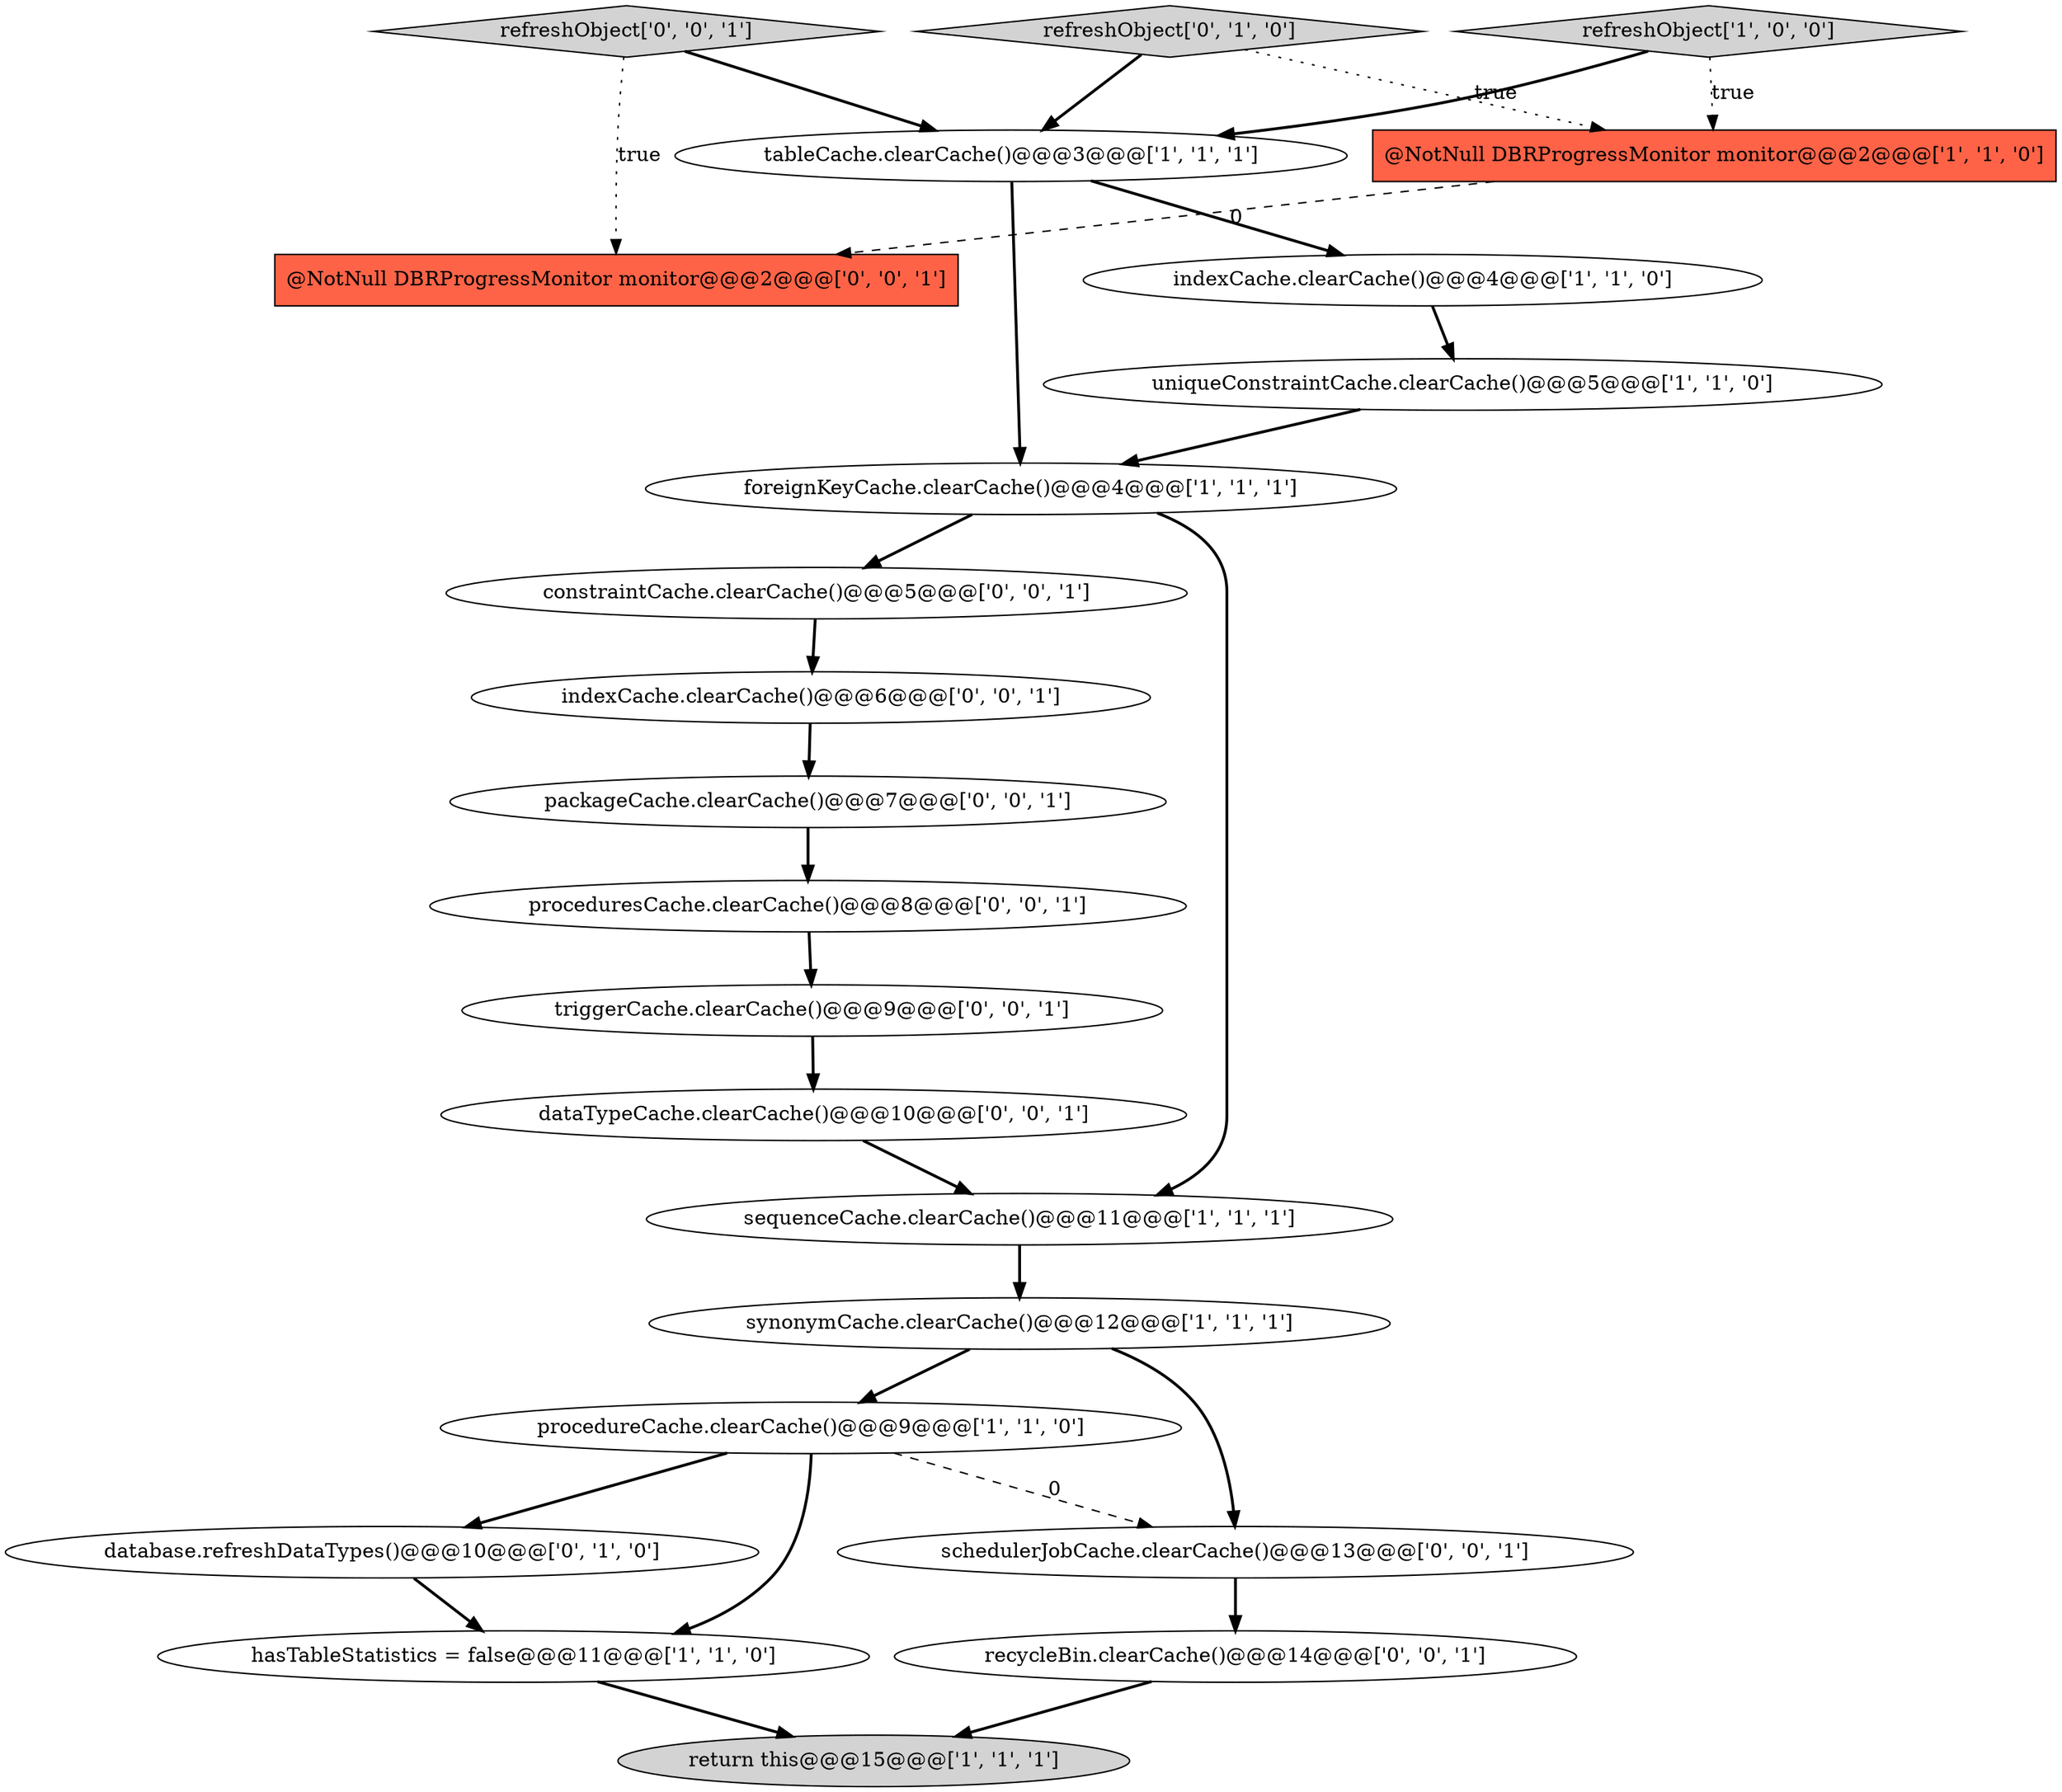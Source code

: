 digraph {
8 [style = filled, label = "hasTableStatistics = false@@@11@@@['1', '1', '0']", fillcolor = white, shape = ellipse image = "AAA0AAABBB1BBB"];
3 [style = filled, label = "sequenceCache.clearCache()@@@11@@@['1', '1', '1']", fillcolor = white, shape = ellipse image = "AAA0AAABBB1BBB"];
9 [style = filled, label = "@NotNull DBRProgressMonitor monitor@@@2@@@['1', '1', '0']", fillcolor = tomato, shape = box image = "AAA0AAABBB1BBB"];
21 [style = filled, label = "@NotNull DBRProgressMonitor monitor@@@2@@@['0', '0', '1']", fillcolor = tomato, shape = box image = "AAA0AAABBB3BBB"];
17 [style = filled, label = "dataTypeCache.clearCache()@@@10@@@['0', '0', '1']", fillcolor = white, shape = ellipse image = "AAA0AAABBB3BBB"];
1 [style = filled, label = "refreshObject['1', '0', '0']", fillcolor = lightgray, shape = diamond image = "AAA0AAABBB1BBB"];
11 [style = filled, label = "refreshObject['0', '1', '0']", fillcolor = lightgray, shape = diamond image = "AAA0AAABBB2BBB"];
2 [style = filled, label = "return this@@@15@@@['1', '1', '1']", fillcolor = lightgray, shape = ellipse image = "AAA0AAABBB1BBB"];
7 [style = filled, label = "foreignKeyCache.clearCache()@@@4@@@['1', '1', '1']", fillcolor = white, shape = ellipse image = "AAA0AAABBB1BBB"];
13 [style = filled, label = "refreshObject['0', '0', '1']", fillcolor = lightgray, shape = diamond image = "AAA0AAABBB3BBB"];
14 [style = filled, label = "indexCache.clearCache()@@@6@@@['0', '0', '1']", fillcolor = white, shape = ellipse image = "AAA0AAABBB3BBB"];
5 [style = filled, label = "tableCache.clearCache()@@@3@@@['1', '1', '1']", fillcolor = white, shape = ellipse image = "AAA0AAABBB1BBB"];
19 [style = filled, label = "recycleBin.clearCache()@@@14@@@['0', '0', '1']", fillcolor = white, shape = ellipse image = "AAA0AAABBB3BBB"];
0 [style = filled, label = "uniqueConstraintCache.clearCache()@@@5@@@['1', '1', '0']", fillcolor = white, shape = ellipse image = "AAA0AAABBB1BBB"];
16 [style = filled, label = "constraintCache.clearCache()@@@5@@@['0', '0', '1']", fillcolor = white, shape = ellipse image = "AAA0AAABBB3BBB"];
22 [style = filled, label = "triggerCache.clearCache()@@@9@@@['0', '0', '1']", fillcolor = white, shape = ellipse image = "AAA0AAABBB3BBB"];
10 [style = filled, label = "indexCache.clearCache()@@@4@@@['1', '1', '0']", fillcolor = white, shape = ellipse image = "AAA0AAABBB1BBB"];
4 [style = filled, label = "synonymCache.clearCache()@@@12@@@['1', '1', '1']", fillcolor = white, shape = ellipse image = "AAA0AAABBB1BBB"];
6 [style = filled, label = "procedureCache.clearCache()@@@9@@@['1', '1', '0']", fillcolor = white, shape = ellipse image = "AAA0AAABBB1BBB"];
12 [style = filled, label = "database.refreshDataTypes()@@@10@@@['0', '1', '0']", fillcolor = white, shape = ellipse image = "AAA1AAABBB2BBB"];
20 [style = filled, label = "proceduresCache.clearCache()@@@8@@@['0', '0', '1']", fillcolor = white, shape = ellipse image = "AAA0AAABBB3BBB"];
18 [style = filled, label = "packageCache.clearCache()@@@7@@@['0', '0', '1']", fillcolor = white, shape = ellipse image = "AAA0AAABBB3BBB"];
15 [style = filled, label = "schedulerJobCache.clearCache()@@@13@@@['0', '0', '1']", fillcolor = white, shape = ellipse image = "AAA0AAABBB3BBB"];
11->9 [style = dotted, label="true"];
4->6 [style = bold, label=""];
13->21 [style = dotted, label="true"];
13->5 [style = bold, label=""];
18->20 [style = bold, label=""];
14->18 [style = bold, label=""];
1->9 [style = dotted, label="true"];
9->21 [style = dashed, label="0"];
0->7 [style = bold, label=""];
7->16 [style = bold, label=""];
20->22 [style = bold, label=""];
15->19 [style = bold, label=""];
17->3 [style = bold, label=""];
22->17 [style = bold, label=""];
5->10 [style = bold, label=""];
6->8 [style = bold, label=""];
7->3 [style = bold, label=""];
8->2 [style = bold, label=""];
16->14 [style = bold, label=""];
6->12 [style = bold, label=""];
6->15 [style = dashed, label="0"];
19->2 [style = bold, label=""];
4->15 [style = bold, label=""];
12->8 [style = bold, label=""];
3->4 [style = bold, label=""];
5->7 [style = bold, label=""];
10->0 [style = bold, label=""];
11->5 [style = bold, label=""];
1->5 [style = bold, label=""];
}

